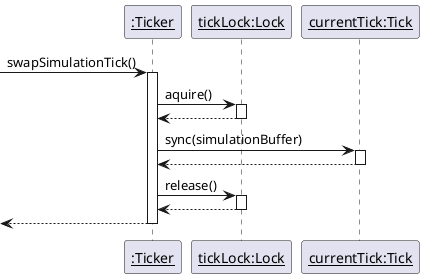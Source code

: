 @startuml Ticker_swapSimulationTick

participant "__:Ticker__"
participant "__tickLock:Lock__"
participant "__currentTick:Tick__"

-> "__:Ticker__" : swapSimulationTick()
activate "__:Ticker__"

/'aquire lock '/ 
 "__:Ticker__" -> "__tickLock:Lock__" : aquire()
 activate "__tickLock:Lock__"
 "__tickLock:Lock__" --> "__:Ticker__"
 deactivate "__tickLock:Lock__"

/'set buffer'/
"__:Ticker__" -> "__currentTick:Tick__" : sync(simulationBuffer)
activate "__currentTick:Tick__"
"__currentTick:Tick__" --> "__:Ticker__"
deactivate "__currentTick:Tick__"

/'release lock'/
"__:Ticker__" -> "__tickLock:Lock__" : release()
activate "__tickLock:Lock__"
"__tickLock:Lock__" --> "__:Ticker__"
deactivate "__tickLock:Lock__"

/' leave method '/
<-- "__:Ticker__"
deactivate "__:Ticker__"

@enduml

@startuml Ticker_SwapRenderTick

participant "__:Ticker__"
participant "__tickLock:Lock__"
participant "__renderBuffer:Tick__"

-> "__:Ticker__" : swapRenderTick()
activate "__:Ticker__"

/'aquire lock '/ 
 "__:Ticker__" -> "__tickLock:Lock__" : aquire()
 activate "__tickLock:Lock__"
 "__tickLock:Lock__" --> "__:Ticker__"
 deactivate "__tickLock:Lock__"

/'set buffer'/
"__:Ticker__" -> "__renderBuffer:Tick__" : sync(currentTick)
activate "__renderBuffer:Tick__"
"__renderBuffer:Tick__" --> "__:Ticker__"
deactivate "__renderBuffer:Tick__"

/'release lock'/
"__:Ticker__" -> "__tickLock:Lock__" : release()
activate "__tickLock:Lock__"
"__tickLock:Lock__" --> "__:Ticker__"
deactivate "__tickLock:Lock__"

/' leave method '/
<-- "__:Ticker__"
deactivate "__:Ticker__"

@enduml